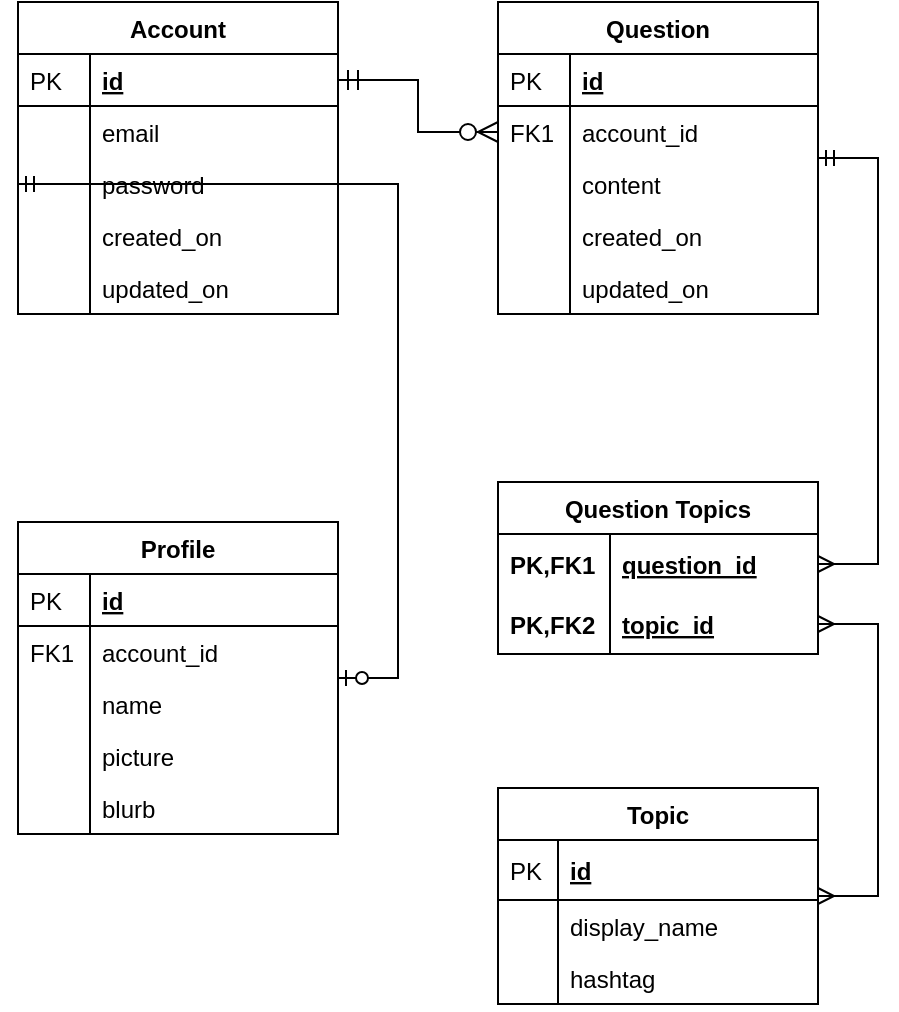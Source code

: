 <mxfile version="12.9.8" type="github">
  <diagram id="C5RBs43oDa-KdzZeNtuy" name="Page-1">
    <mxGraphModel dx="926" dy="724" grid="1" gridSize="10" guides="1" tooltips="1" connect="1" arrows="1" fold="1" page="1" pageScale="1" pageWidth="827" pageHeight="1169" math="0" shadow="0">
      <root>
        <mxCell id="WIyWlLk6GJQsqaUBKTNV-0" />
        <mxCell id="WIyWlLk6GJQsqaUBKTNV-1" parent="WIyWlLk6GJQsqaUBKTNV-0" />
        <mxCell id="zkfFHV4jXpPFQw0GAbJ--51" value="Account" style="swimlane;fontStyle=1;childLayout=stackLayout;horizontal=1;startSize=26;horizontalStack=0;resizeParent=1;resizeLast=0;collapsible=1;marginBottom=0;rounded=0;shadow=0;strokeWidth=1;" parent="WIyWlLk6GJQsqaUBKTNV-1" vertex="1">
          <mxGeometry x="160" y="120" width="160" height="156" as="geometry">
            <mxRectangle x="160" y="120" width="160" height="26" as="alternateBounds" />
          </mxGeometry>
        </mxCell>
        <mxCell id="zkfFHV4jXpPFQw0GAbJ--52" value="id" style="shape=partialRectangle;top=0;left=0;right=0;bottom=1;align=left;verticalAlign=top;fillColor=none;spacingLeft=40;spacingRight=4;overflow=hidden;rotatable=0;points=[[0,0.5],[1,0.5]];portConstraint=eastwest;dropTarget=0;rounded=0;shadow=0;strokeWidth=1;fontStyle=5" parent="zkfFHV4jXpPFQw0GAbJ--51" vertex="1">
          <mxGeometry y="26" width="160" height="26" as="geometry" />
        </mxCell>
        <mxCell id="zkfFHV4jXpPFQw0GAbJ--53" value="PK" style="shape=partialRectangle;top=0;left=0;bottom=0;fillColor=none;align=left;verticalAlign=top;spacingLeft=4;spacingRight=4;overflow=hidden;rotatable=0;points=[];portConstraint=eastwest;part=1;" parent="zkfFHV4jXpPFQw0GAbJ--52" vertex="1" connectable="0">
          <mxGeometry width="36" height="26" as="geometry" />
        </mxCell>
        <mxCell id="Pv0OFryDDjHWLkKibz2r-8" value="email" style="shape=partialRectangle;top=0;left=0;right=0;bottom=0;align=left;verticalAlign=top;fillColor=none;spacingLeft=40;spacingRight=4;overflow=hidden;rotatable=0;points=[[0,0.5],[1,0.5]];portConstraint=eastwest;dropTarget=0;rounded=0;shadow=0;strokeWidth=1;" parent="zkfFHV4jXpPFQw0GAbJ--51" vertex="1">
          <mxGeometry y="52" width="160" height="26" as="geometry" />
        </mxCell>
        <mxCell id="Pv0OFryDDjHWLkKibz2r-9" value="" style="shape=partialRectangle;top=0;left=0;bottom=0;fillColor=none;align=left;verticalAlign=top;spacingLeft=4;spacingRight=4;overflow=hidden;rotatable=0;points=[];portConstraint=eastwest;part=1;" parent="Pv0OFryDDjHWLkKibz2r-8" vertex="1" connectable="0">
          <mxGeometry width="36" height="26" as="geometry" />
        </mxCell>
        <mxCell id="Pv0OFryDDjHWLkKibz2r-6" value="password" style="shape=partialRectangle;top=0;left=0;right=0;bottom=0;align=left;verticalAlign=top;fillColor=none;spacingLeft=40;spacingRight=4;overflow=hidden;rotatable=0;points=[[0,0.5],[1,0.5]];portConstraint=eastwest;dropTarget=0;rounded=0;shadow=0;strokeWidth=1;" parent="zkfFHV4jXpPFQw0GAbJ--51" vertex="1">
          <mxGeometry y="78" width="160" height="26" as="geometry" />
        </mxCell>
        <mxCell id="Pv0OFryDDjHWLkKibz2r-7" value="" style="shape=partialRectangle;top=0;left=0;bottom=0;fillColor=none;align=left;verticalAlign=top;spacingLeft=4;spacingRight=4;overflow=hidden;rotatable=0;points=[];portConstraint=eastwest;part=1;" parent="Pv0OFryDDjHWLkKibz2r-6" vertex="1" connectable="0">
          <mxGeometry width="36" height="26" as="geometry" />
        </mxCell>
        <mxCell id="Pv0OFryDDjHWLkKibz2r-28" value="created_on" style="shape=partialRectangle;top=0;left=0;right=0;bottom=0;align=left;verticalAlign=top;fillColor=none;spacingLeft=40;spacingRight=4;overflow=hidden;rotatable=0;points=[[0,0.5],[1,0.5]];portConstraint=eastwest;dropTarget=0;rounded=0;shadow=0;strokeWidth=1;" parent="zkfFHV4jXpPFQw0GAbJ--51" vertex="1">
          <mxGeometry y="104" width="160" height="26" as="geometry" />
        </mxCell>
        <mxCell id="Pv0OFryDDjHWLkKibz2r-29" value="" style="shape=partialRectangle;top=0;left=0;bottom=0;fillColor=none;align=left;verticalAlign=top;spacingLeft=4;spacingRight=4;overflow=hidden;rotatable=0;points=[];portConstraint=eastwest;part=1;" parent="Pv0OFryDDjHWLkKibz2r-28" vertex="1" connectable="0">
          <mxGeometry width="36" height="26" as="geometry" />
        </mxCell>
        <mxCell id="Pv0OFryDDjHWLkKibz2r-30" value="updated_on" style="shape=partialRectangle;top=0;left=0;right=0;bottom=0;align=left;verticalAlign=top;fillColor=none;spacingLeft=40;spacingRight=4;overflow=hidden;rotatable=0;points=[[0,0.5],[1,0.5]];portConstraint=eastwest;dropTarget=0;rounded=0;shadow=0;strokeWidth=1;" parent="zkfFHV4jXpPFQw0GAbJ--51" vertex="1">
          <mxGeometry y="130" width="160" height="26" as="geometry" />
        </mxCell>
        <mxCell id="Pv0OFryDDjHWLkKibz2r-31" value="" style="shape=partialRectangle;top=0;left=0;bottom=0;fillColor=none;align=left;verticalAlign=top;spacingLeft=4;spacingRight=4;overflow=hidden;rotatable=0;points=[];portConstraint=eastwest;part=1;" parent="Pv0OFryDDjHWLkKibz2r-30" vertex="1" connectable="0">
          <mxGeometry width="36" height="26" as="geometry" />
        </mxCell>
        <mxCell id="Pv0OFryDDjHWLkKibz2r-80" style="edgeStyle=entityRelationEdgeStyle;rounded=0;orthogonalLoop=1;jettySize=auto;html=1;startArrow=ERmandOne;startFill=0;endArrow=ERmany;endFill=0;" parent="WIyWlLk6GJQsqaUBKTNV-1" source="zkfFHV4jXpPFQw0GAbJ--56" target="_NPV1hdCBFKXTwzEtEpF-4" edge="1">
          <mxGeometry relative="1" as="geometry">
            <mxPoint x="600" y="397" as="targetPoint" />
          </mxGeometry>
        </mxCell>
        <mxCell id="zkfFHV4jXpPFQw0GAbJ--56" value="Question" style="swimlane;fontStyle=1;childLayout=stackLayout;horizontal=1;startSize=26;horizontalStack=0;resizeParent=1;resizeLast=0;collapsible=1;marginBottom=0;rounded=0;shadow=0;strokeWidth=1;" parent="WIyWlLk6GJQsqaUBKTNV-1" vertex="1">
          <mxGeometry x="400" y="120" width="160" height="156" as="geometry">
            <mxRectangle x="260" y="80" width="160" height="26" as="alternateBounds" />
          </mxGeometry>
        </mxCell>
        <mxCell id="zkfFHV4jXpPFQw0GAbJ--57" value="id" style="shape=partialRectangle;top=0;left=0;right=0;bottom=1;align=left;verticalAlign=top;fillColor=none;spacingLeft=40;spacingRight=4;overflow=hidden;rotatable=0;points=[[0,0.5],[1,0.5]];portConstraint=eastwest;dropTarget=0;rounded=0;shadow=0;strokeWidth=1;fontStyle=5" parent="zkfFHV4jXpPFQw0GAbJ--56" vertex="1">
          <mxGeometry y="26" width="160" height="26" as="geometry" />
        </mxCell>
        <mxCell id="zkfFHV4jXpPFQw0GAbJ--58" value="PK" style="shape=partialRectangle;top=0;left=0;bottom=0;fillColor=none;align=left;verticalAlign=top;spacingLeft=4;spacingRight=4;overflow=hidden;rotatable=0;points=[];portConstraint=eastwest;part=1;" parent="zkfFHV4jXpPFQw0GAbJ--57" vertex="1" connectable="0">
          <mxGeometry width="36" height="26" as="geometry" />
        </mxCell>
        <mxCell id="zkfFHV4jXpPFQw0GAbJ--59" value="account_id" style="shape=partialRectangle;top=0;left=0;right=0;bottom=0;align=left;verticalAlign=top;fillColor=none;spacingLeft=40;spacingRight=4;overflow=hidden;rotatable=0;points=[[0,0.5],[1,0.5]];portConstraint=eastwest;dropTarget=0;rounded=0;shadow=0;strokeWidth=1;fontStyle=0" parent="zkfFHV4jXpPFQw0GAbJ--56" vertex="1">
          <mxGeometry y="52" width="160" height="26" as="geometry" />
        </mxCell>
        <mxCell id="zkfFHV4jXpPFQw0GAbJ--60" value="FK1" style="shape=partialRectangle;top=0;left=0;bottom=0;fillColor=none;align=left;verticalAlign=top;spacingLeft=4;spacingRight=4;overflow=hidden;rotatable=0;points=[];portConstraint=eastwest;part=1;" parent="zkfFHV4jXpPFQw0GAbJ--59" vertex="1" connectable="0">
          <mxGeometry width="36" height="26" as="geometry" />
        </mxCell>
        <mxCell id="Pv0OFryDDjHWLkKibz2r-12" value="content" style="shape=partialRectangle;top=0;left=0;right=0;bottom=0;align=left;verticalAlign=top;fillColor=none;spacingLeft=40;spacingRight=4;overflow=hidden;rotatable=0;points=[[0,0.5],[1,0.5]];portConstraint=eastwest;dropTarget=0;rounded=0;shadow=0;strokeWidth=1;" parent="zkfFHV4jXpPFQw0GAbJ--56" vertex="1">
          <mxGeometry y="78" width="160" height="26" as="geometry" />
        </mxCell>
        <mxCell id="Pv0OFryDDjHWLkKibz2r-13" value="" style="shape=partialRectangle;top=0;left=0;bottom=0;fillColor=none;align=left;verticalAlign=top;spacingLeft=4;spacingRight=4;overflow=hidden;rotatable=0;points=[];portConstraint=eastwest;part=1;" parent="Pv0OFryDDjHWLkKibz2r-12" vertex="1" connectable="0">
          <mxGeometry width="36" height="26" as="geometry" />
        </mxCell>
        <mxCell id="zkfFHV4jXpPFQw0GAbJ--61" value="created_on" style="shape=partialRectangle;top=0;left=0;right=0;bottom=0;align=left;verticalAlign=top;fillColor=none;spacingLeft=40;spacingRight=4;overflow=hidden;rotatable=0;points=[[0,0.5],[1,0.5]];portConstraint=eastwest;dropTarget=0;rounded=0;shadow=0;strokeWidth=1;" parent="zkfFHV4jXpPFQw0GAbJ--56" vertex="1">
          <mxGeometry y="104" width="160" height="26" as="geometry" />
        </mxCell>
        <mxCell id="zkfFHV4jXpPFQw0GAbJ--62" value="" style="shape=partialRectangle;top=0;left=0;bottom=0;fillColor=none;align=left;verticalAlign=top;spacingLeft=4;spacingRight=4;overflow=hidden;rotatable=0;points=[];portConstraint=eastwest;part=1;" parent="zkfFHV4jXpPFQw0GAbJ--61" vertex="1" connectable="0">
          <mxGeometry width="36" height="26" as="geometry" />
        </mxCell>
        <mxCell id="Pv0OFryDDjHWLkKibz2r-10" value="updated_on" style="shape=partialRectangle;top=0;left=0;right=0;bottom=0;align=left;verticalAlign=top;fillColor=none;spacingLeft=40;spacingRight=4;overflow=hidden;rotatable=0;points=[[0,0.5],[1,0.5]];portConstraint=eastwest;dropTarget=0;rounded=0;shadow=0;strokeWidth=1;" parent="zkfFHV4jXpPFQw0GAbJ--56" vertex="1">
          <mxGeometry y="130" width="160" height="26" as="geometry" />
        </mxCell>
        <mxCell id="Pv0OFryDDjHWLkKibz2r-11" value="" style="shape=partialRectangle;top=0;left=0;bottom=0;fillColor=none;align=left;verticalAlign=top;spacingLeft=4;spacingRight=4;overflow=hidden;rotatable=0;points=[];portConstraint=eastwest;part=1;" parent="Pv0OFryDDjHWLkKibz2r-10" vertex="1" connectable="0">
          <mxGeometry width="36" height="26" as="geometry" />
        </mxCell>
        <mxCell id="zkfFHV4jXpPFQw0GAbJ--63" value="" style="edgeStyle=orthogonalEdgeStyle;endArrow=ERzeroToMany;startArrow=ERmandOne;shadow=0;strokeWidth=1;endSize=8;startSize=8;entryX=0;entryY=0.5;entryDx=0;entryDy=0;rounded=0;" parent="WIyWlLk6GJQsqaUBKTNV-1" source="zkfFHV4jXpPFQw0GAbJ--52" target="zkfFHV4jXpPFQw0GAbJ--59" edge="1">
          <mxGeometry width="100" height="100" relative="1" as="geometry">
            <mxPoint x="310" y="390" as="sourcePoint" />
            <mxPoint x="410" y="290" as="targetPoint" />
          </mxGeometry>
        </mxCell>
        <mxCell id="Pv0OFryDDjHWLkKibz2r-81" style="edgeStyle=entityRelationEdgeStyle;rounded=0;orthogonalLoop=1;jettySize=auto;html=1;startArrow=ERmany;startFill=0;endArrow=ERmany;endFill=0;exitX=1;exitY=0.5;exitDx=0;exitDy=0;" parent="WIyWlLk6GJQsqaUBKTNV-1" source="_NPV1hdCBFKXTwzEtEpF-6" target="Pv0OFryDDjHWLkKibz2r-56" edge="1">
          <mxGeometry relative="1" as="geometry">
            <mxPoint x="601.2" y="418.994" as="sourcePoint" />
          </mxGeometry>
        </mxCell>
        <mxCell id="Pv0OFryDDjHWLkKibz2r-53" style="edgeStyle=entityRelationEdgeStyle;rounded=0;orthogonalLoop=1;jettySize=auto;html=1;startArrow=ERzeroToOne;startFill=1;endArrow=ERmandOne;endFill=0;entryX=0;entryY=0.5;entryDx=0;entryDy=0;" parent="WIyWlLk6GJQsqaUBKTNV-1" source="Pv0OFryDDjHWLkKibz2r-17" target="Pv0OFryDDjHWLkKibz2r-6" edge="1">
          <mxGeometry relative="1" as="geometry">
            <mxPoint x="150" y="198" as="targetPoint" />
          </mxGeometry>
        </mxCell>
        <mxCell id="Pv0OFryDDjHWLkKibz2r-17" value="Profile" style="swimlane;fontStyle=1;childLayout=stackLayout;horizontal=1;startSize=26;horizontalStack=0;resizeParent=1;resizeLast=0;collapsible=1;marginBottom=0;rounded=0;shadow=0;strokeWidth=1;" parent="WIyWlLk6GJQsqaUBKTNV-1" vertex="1">
          <mxGeometry x="160" y="380" width="160" height="156" as="geometry">
            <mxRectangle x="160" y="120" width="160" height="26" as="alternateBounds" />
          </mxGeometry>
        </mxCell>
        <mxCell id="Pv0OFryDDjHWLkKibz2r-18" value="id" style="shape=partialRectangle;top=0;left=0;right=0;bottom=1;align=left;verticalAlign=top;fillColor=none;spacingLeft=40;spacingRight=4;overflow=hidden;rotatable=0;points=[[0,0.5],[1,0.5]];portConstraint=eastwest;dropTarget=0;rounded=0;shadow=0;strokeWidth=1;fontStyle=5" parent="Pv0OFryDDjHWLkKibz2r-17" vertex="1">
          <mxGeometry y="26" width="160" height="26" as="geometry" />
        </mxCell>
        <mxCell id="Pv0OFryDDjHWLkKibz2r-19" value="PK" style="shape=partialRectangle;top=0;left=0;bottom=0;fillColor=none;align=left;verticalAlign=top;spacingLeft=4;spacingRight=4;overflow=hidden;rotatable=0;points=[];portConstraint=eastwest;part=1;" parent="Pv0OFryDDjHWLkKibz2r-18" vertex="1" connectable="0">
          <mxGeometry width="36" height="26" as="geometry" />
        </mxCell>
        <mxCell id="Pv0OFryDDjHWLkKibz2r-20" value="account_id" style="shape=partialRectangle;top=0;left=0;right=0;bottom=0;align=left;verticalAlign=top;fillColor=none;spacingLeft=40;spacingRight=4;overflow=hidden;rotatable=0;points=[[0,0.5],[1,0.5]];portConstraint=eastwest;dropTarget=0;rounded=0;shadow=0;strokeWidth=1;fontStyle=0" parent="Pv0OFryDDjHWLkKibz2r-17" vertex="1">
          <mxGeometry y="52" width="160" height="26" as="geometry" />
        </mxCell>
        <mxCell id="Pv0OFryDDjHWLkKibz2r-21" value="FK1" style="shape=partialRectangle;top=0;left=0;bottom=0;fillColor=none;align=left;verticalAlign=top;spacingLeft=4;spacingRight=4;overflow=hidden;rotatable=0;points=[];portConstraint=eastwest;part=1;" parent="Pv0OFryDDjHWLkKibz2r-20" vertex="1" connectable="0">
          <mxGeometry width="36" height="26" as="geometry" />
        </mxCell>
        <mxCell id="Pv0OFryDDjHWLkKibz2r-22" value="name" style="shape=partialRectangle;top=0;left=0;right=0;bottom=0;align=left;verticalAlign=top;fillColor=none;spacingLeft=40;spacingRight=4;overflow=hidden;rotatable=0;points=[[0,0.5],[1,0.5]];portConstraint=eastwest;dropTarget=0;rounded=0;shadow=0;strokeWidth=1;" parent="Pv0OFryDDjHWLkKibz2r-17" vertex="1">
          <mxGeometry y="78" width="160" height="26" as="geometry" />
        </mxCell>
        <mxCell id="Pv0OFryDDjHWLkKibz2r-23" value="" style="shape=partialRectangle;top=0;left=0;bottom=0;fillColor=none;align=left;verticalAlign=top;spacingLeft=4;spacingRight=4;overflow=hidden;rotatable=0;points=[];portConstraint=eastwest;part=1;" parent="Pv0OFryDDjHWLkKibz2r-22" vertex="1" connectable="0">
          <mxGeometry width="36" height="26" as="geometry" />
        </mxCell>
        <mxCell id="Pv0OFryDDjHWLkKibz2r-24" value="picture" style="shape=partialRectangle;top=0;left=0;right=0;bottom=0;align=left;verticalAlign=top;fillColor=none;spacingLeft=40;spacingRight=4;overflow=hidden;rotatable=0;points=[[0,0.5],[1,0.5]];portConstraint=eastwest;dropTarget=0;rounded=0;shadow=0;strokeWidth=1;" parent="Pv0OFryDDjHWLkKibz2r-17" vertex="1">
          <mxGeometry y="104" width="160" height="26" as="geometry" />
        </mxCell>
        <mxCell id="Pv0OFryDDjHWLkKibz2r-25" value="" style="shape=partialRectangle;top=0;left=0;bottom=0;fillColor=none;align=left;verticalAlign=top;spacingLeft=4;spacingRight=4;overflow=hidden;rotatable=0;points=[];portConstraint=eastwest;part=1;" parent="Pv0OFryDDjHWLkKibz2r-24" vertex="1" connectable="0">
          <mxGeometry width="36" height="26" as="geometry" />
        </mxCell>
        <mxCell id="Pv0OFryDDjHWLkKibz2r-26" value="blurb" style="shape=partialRectangle;top=0;left=0;right=0;bottom=0;align=left;verticalAlign=top;fillColor=none;spacingLeft=40;spacingRight=4;overflow=hidden;rotatable=0;points=[[0,0.5],[1,0.5]];portConstraint=eastwest;dropTarget=0;rounded=0;shadow=0;strokeWidth=1;" parent="Pv0OFryDDjHWLkKibz2r-17" vertex="1">
          <mxGeometry y="130" width="160" height="26" as="geometry" />
        </mxCell>
        <mxCell id="Pv0OFryDDjHWLkKibz2r-27" value="" style="shape=partialRectangle;top=0;left=0;bottom=0;fillColor=none;align=left;verticalAlign=top;spacingLeft=4;spacingRight=4;overflow=hidden;rotatable=0;points=[];portConstraint=eastwest;part=1;" parent="Pv0OFryDDjHWLkKibz2r-26" vertex="1" connectable="0">
          <mxGeometry width="36" height="26" as="geometry" />
        </mxCell>
        <mxCell id="Pv0OFryDDjHWLkKibz2r-56" value="Topic" style="swimlane;fontStyle=1;childLayout=stackLayout;horizontal=1;startSize=26;horizontalStack=0;resizeParent=1;resizeParentMax=0;resizeLast=0;collapsible=1;marginBottom=0;align=center;fontSize=12;rounded=0;shadow=0;strokeWidth=1;fillColor=none;" parent="WIyWlLk6GJQsqaUBKTNV-1" vertex="1">
          <mxGeometry x="400" y="513" width="160" height="108" as="geometry" />
        </mxCell>
        <mxCell id="Pv0OFryDDjHWLkKibz2r-57" value="id" style="shape=partialRectangle;top=0;left=0;right=0;bottom=1;align=left;verticalAlign=middle;fillColor=none;spacingLeft=34;spacingRight=4;overflow=hidden;rotatable=0;points=[[0,0.5],[1,0.5]];portConstraint=eastwest;dropTarget=0;fontStyle=5;fontSize=12;" parent="Pv0OFryDDjHWLkKibz2r-56" vertex="1">
          <mxGeometry y="26" width="160" height="30" as="geometry" />
        </mxCell>
        <mxCell id="Pv0OFryDDjHWLkKibz2r-58" value="PK" style="shape=partialRectangle;top=0;left=0;bottom=0;fillColor=none;align=left;verticalAlign=middle;spacingLeft=4;spacingRight=4;overflow=hidden;rotatable=0;points=[];portConstraint=eastwest;part=1;fontSize=12;" parent="Pv0OFryDDjHWLkKibz2r-57" vertex="1" connectable="0">
          <mxGeometry width="30" height="30" as="geometry" />
        </mxCell>
        <mxCell id="Pv0OFryDDjHWLkKibz2r-59" value="display_name" style="shape=partialRectangle;top=0;left=0;right=0;bottom=0;align=left;verticalAlign=top;fillColor=none;spacingLeft=34;spacingRight=4;overflow=hidden;rotatable=0;points=[[0,0.5],[1,0.5]];portConstraint=eastwest;dropTarget=0;fontSize=12;" parent="Pv0OFryDDjHWLkKibz2r-56" vertex="1">
          <mxGeometry y="56" width="160" height="26" as="geometry" />
        </mxCell>
        <mxCell id="Pv0OFryDDjHWLkKibz2r-60" value="" style="shape=partialRectangle;top=0;left=0;bottom=0;fillColor=none;align=left;verticalAlign=top;spacingLeft=4;spacingRight=4;overflow=hidden;rotatable=0;points=[];portConstraint=eastwest;part=1;fontSize=12;" parent="Pv0OFryDDjHWLkKibz2r-59" vertex="1" connectable="0">
          <mxGeometry width="30" height="26" as="geometry" />
        </mxCell>
        <mxCell id="_NPV1hdCBFKXTwzEtEpF-0" value="hashtag" style="shape=partialRectangle;top=0;left=0;right=0;bottom=0;align=left;verticalAlign=top;fillColor=none;spacingLeft=34;spacingRight=4;overflow=hidden;rotatable=0;points=[[0,0.5],[1,0.5]];portConstraint=eastwest;dropTarget=0;fontSize=12;" vertex="1" parent="Pv0OFryDDjHWLkKibz2r-56">
          <mxGeometry y="82" width="160" height="26" as="geometry" />
        </mxCell>
        <mxCell id="_NPV1hdCBFKXTwzEtEpF-1" value="" style="shape=partialRectangle;top=0;left=0;bottom=0;fillColor=none;align=left;verticalAlign=top;spacingLeft=4;spacingRight=4;overflow=hidden;rotatable=0;points=[];portConstraint=eastwest;part=1;fontSize=12;" vertex="1" connectable="0" parent="_NPV1hdCBFKXTwzEtEpF-0">
          <mxGeometry width="30" height="26" as="geometry" />
        </mxCell>
        <mxCell id="_NPV1hdCBFKXTwzEtEpF-3" value="Question Topics" style="swimlane;fontStyle=1;childLayout=stackLayout;horizontal=1;startSize=26;horizontalStack=0;resizeParent=1;resizeParentMax=0;resizeLast=0;collapsible=1;marginBottom=0;align=center;fontSize=12;" vertex="1" parent="WIyWlLk6GJQsqaUBKTNV-1">
          <mxGeometry x="400" y="360" width="160" height="86" as="geometry" />
        </mxCell>
        <mxCell id="_NPV1hdCBFKXTwzEtEpF-4" value="question_id" style="shape=partialRectangle;top=0;left=0;right=0;bottom=0;align=left;verticalAlign=middle;fillColor=none;spacingLeft=60;spacingRight=4;overflow=hidden;rotatable=0;points=[[0,0.5],[1,0.5]];portConstraint=eastwest;dropTarget=0;fontStyle=5;fontSize=12;" vertex="1" parent="_NPV1hdCBFKXTwzEtEpF-3">
          <mxGeometry y="26" width="160" height="30" as="geometry" />
        </mxCell>
        <mxCell id="_NPV1hdCBFKXTwzEtEpF-5" value="PK,FK1" style="shape=partialRectangle;fontStyle=1;top=0;left=0;bottom=0;fillColor=none;align=left;verticalAlign=middle;spacingLeft=4;spacingRight=4;overflow=hidden;rotatable=0;points=[];portConstraint=eastwest;part=1;fontSize=12;" vertex="1" connectable="0" parent="_NPV1hdCBFKXTwzEtEpF-4">
          <mxGeometry width="56" height="30" as="geometry" />
        </mxCell>
        <mxCell id="_NPV1hdCBFKXTwzEtEpF-6" value="topic_id" style="shape=partialRectangle;top=0;left=0;right=0;bottom=1;align=left;verticalAlign=middle;fillColor=none;spacingLeft=60;spacingRight=4;overflow=hidden;rotatable=0;points=[[0,0.5],[1,0.5]];portConstraint=eastwest;dropTarget=0;fontStyle=5;fontSize=12;" vertex="1" parent="_NPV1hdCBFKXTwzEtEpF-3">
          <mxGeometry y="56" width="160" height="30" as="geometry" />
        </mxCell>
        <mxCell id="_NPV1hdCBFKXTwzEtEpF-7" value="PK,FK2" style="shape=partialRectangle;fontStyle=1;top=0;left=0;bottom=0;fillColor=none;align=left;verticalAlign=middle;spacingLeft=4;spacingRight=4;overflow=hidden;rotatable=0;points=[];portConstraint=eastwest;part=1;fontSize=12;" vertex="1" connectable="0" parent="_NPV1hdCBFKXTwzEtEpF-6">
          <mxGeometry width="56" height="30" as="geometry" />
        </mxCell>
      </root>
    </mxGraphModel>
  </diagram>
</mxfile>
